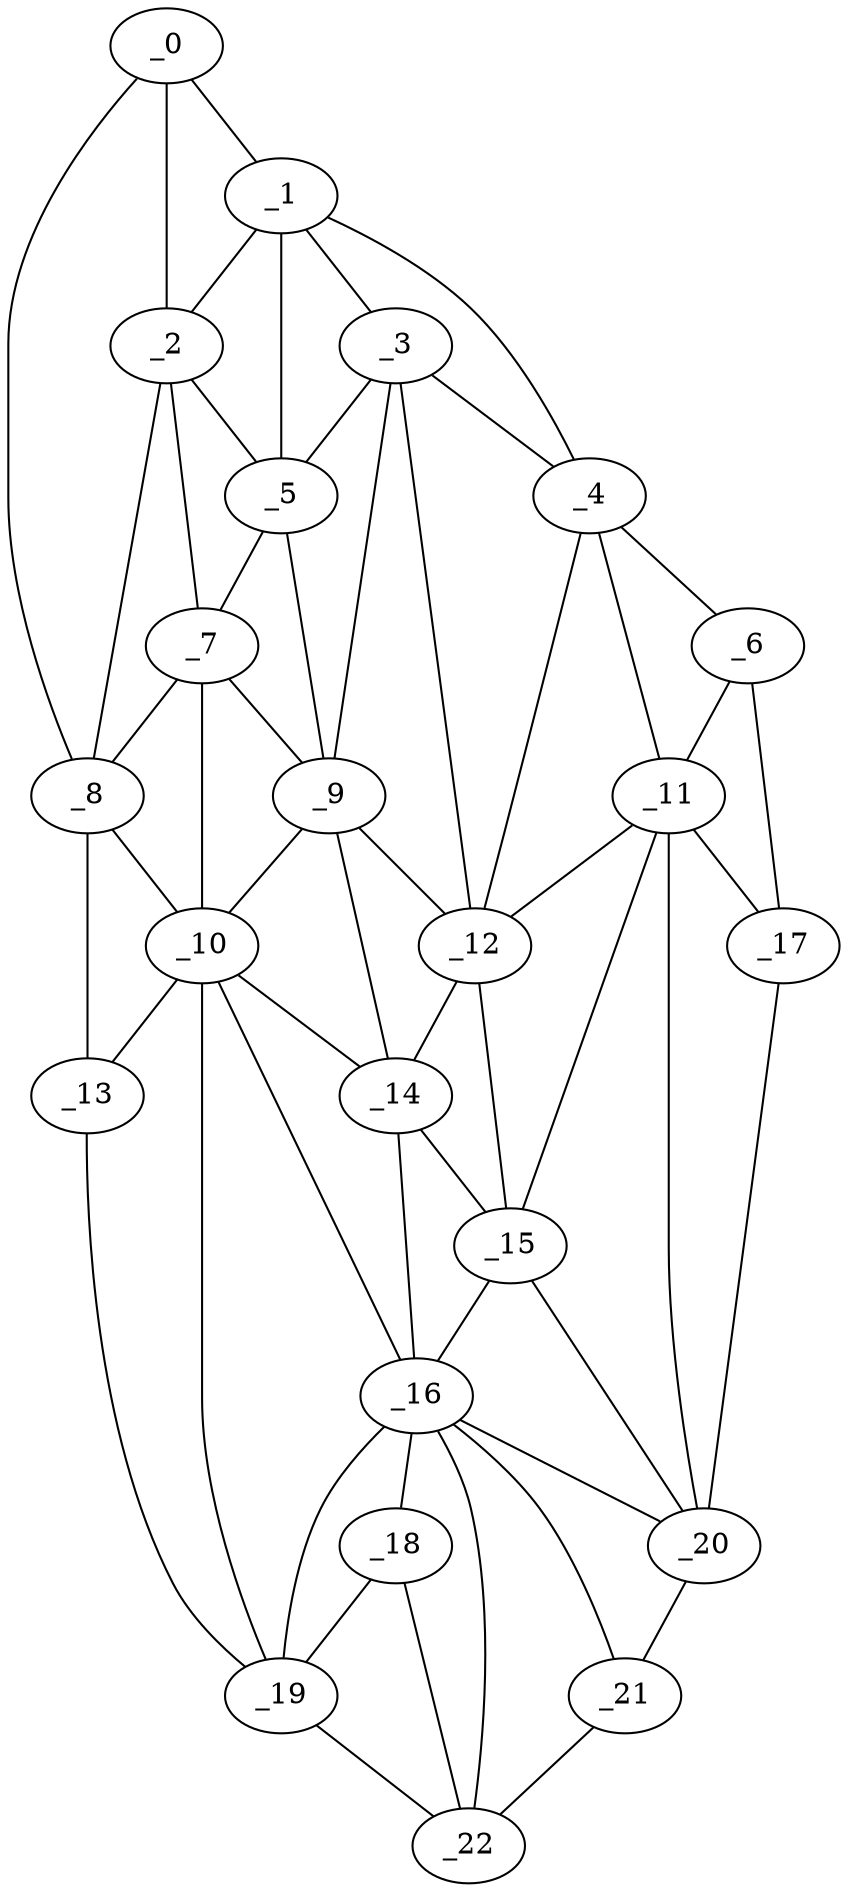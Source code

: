 graph "obj48__270.gxl" {
	_0	 [x=37,
		y=26];
	_1	 [x=38,
		y=51];
	_0 -- _1	 [valence=1];
	_2	 [x=41,
		y=25];
	_0 -- _2	 [valence=1];
	_8	 [x=59,
		y=6];
	_0 -- _8	 [valence=1];
	_1 -- _2	 [valence=1];
	_3	 [x=42,
		y=60];
	_1 -- _3	 [valence=2];
	_4	 [x=45,
		y=95];
	_1 -- _4	 [valence=1];
	_5	 [x=47,
		y=51];
	_1 -- _5	 [valence=2];
	_2 -- _5	 [valence=2];
	_7	 [x=58,
		y=22];
	_2 -- _7	 [valence=2];
	_2 -- _8	 [valence=1];
	_3 -- _4	 [valence=2];
	_3 -- _5	 [valence=1];
	_9	 [x=61,
		y=53];
	_3 -- _9	 [valence=2];
	_12	 [x=67,
		y=62];
	_3 -- _12	 [valence=2];
	_6	 [x=50,
		y=113];
	_4 -- _6	 [valence=1];
	_11	 [x=66,
		y=103];
	_4 -- _11	 [valence=2];
	_4 -- _12	 [valence=1];
	_5 -- _7	 [valence=2];
	_5 -- _9	 [valence=2];
	_6 -- _11	 [valence=1];
	_17	 [x=91,
		y=124];
	_6 -- _17	 [valence=1];
	_7 -- _8	 [valence=1];
	_7 -- _9	 [valence=2];
	_10	 [x=65,
		y=22];
	_7 -- _10	 [valence=2];
	_8 -- _10	 [valence=2];
	_13	 [x=68,
		y=5];
	_8 -- _13	 [valence=1];
	_9 -- _10	 [valence=1];
	_9 -- _12	 [valence=1];
	_14	 [x=71,
		y=52];
	_9 -- _14	 [valence=2];
	_10 -- _13	 [valence=2];
	_10 -- _14	 [valence=1];
	_16	 [x=81,
		y=48];
	_10 -- _16	 [valence=1];
	_19	 [x=113,
		y=39];
	_10 -- _19	 [valence=2];
	_11 -- _12	 [valence=1];
	_15	 [x=73,
		y=58];
	_11 -- _15	 [valence=2];
	_11 -- _17	 [valence=2];
	_20	 [x=114,
		y=76];
	_11 -- _20	 [valence=2];
	_12 -- _14	 [valence=2];
	_12 -- _15	 [valence=1];
	_13 -- _19	 [valence=1];
	_14 -- _15	 [valence=2];
	_14 -- _16	 [valence=2];
	_15 -- _16	 [valence=2];
	_15 -- _20	 [valence=2];
	_18	 [x=111,
		y=44];
	_16 -- _18	 [valence=1];
	_16 -- _19	 [valence=2];
	_16 -- _20	 [valence=2];
	_21	 [x=117,
		y=66];
	_16 -- _21	 [valence=2];
	_22	 [x=118,
		y=60];
	_16 -- _22	 [valence=2];
	_17 -- _20	 [valence=1];
	_18 -- _19	 [valence=2];
	_18 -- _22	 [valence=2];
	_19 -- _22	 [valence=1];
	_20 -- _21	 [valence=1];
	_21 -- _22	 [valence=1];
}

